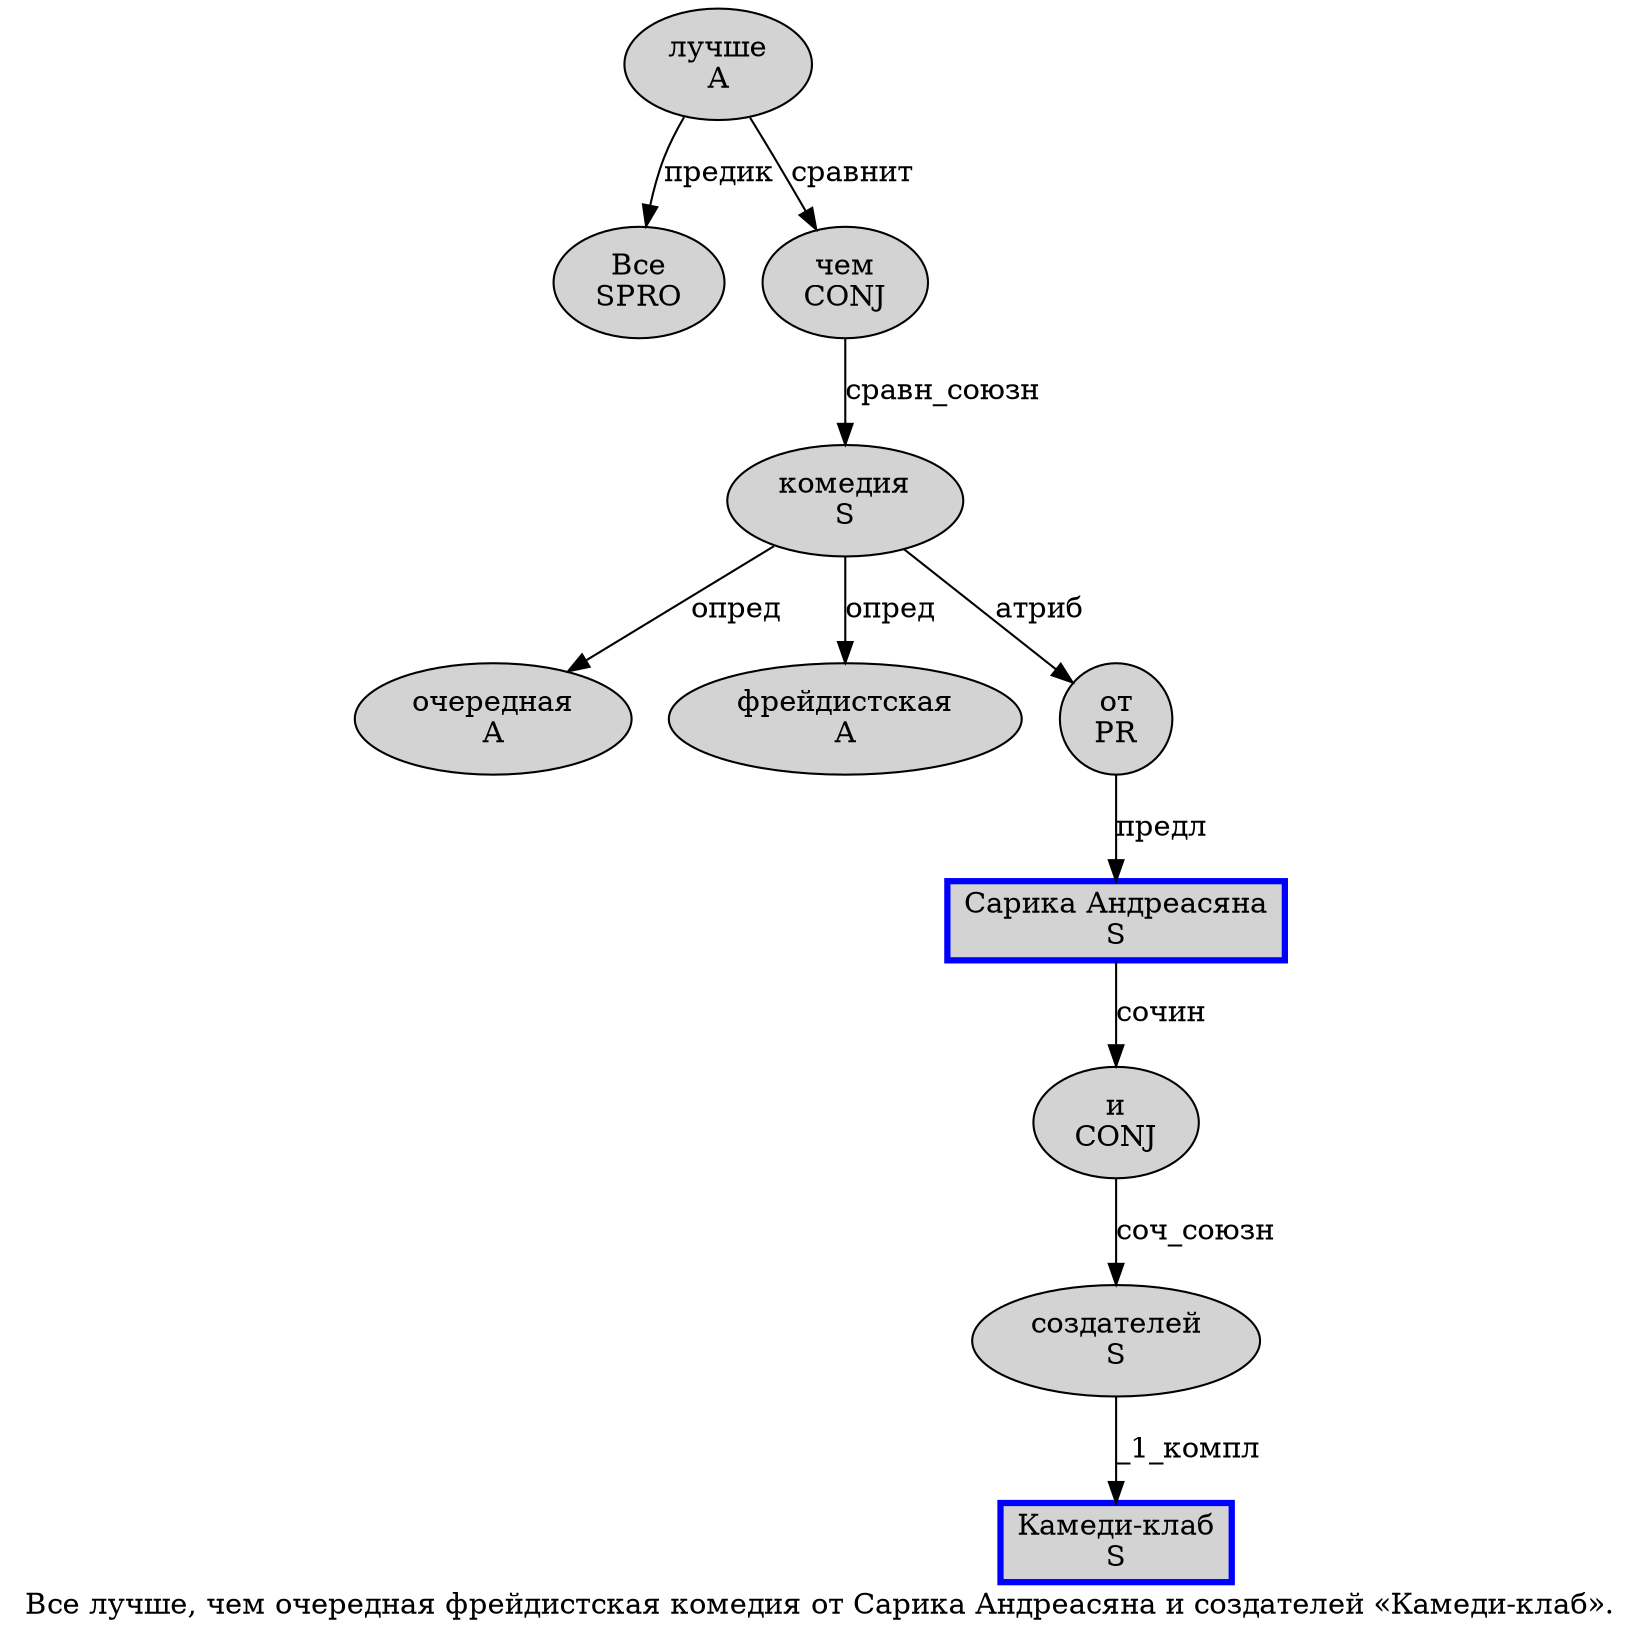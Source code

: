 digraph SENTENCE_3670 {
	graph [label="Все лучше, чем очередная фрейдистская комедия от Сарика Андреасяна и создателей «Камеди-клаб»."]
	node [style=filled]
		0 [label="Все
SPRO" color="" fillcolor=lightgray penwidth=1 shape=ellipse]
		1 [label="лучше
A" color="" fillcolor=lightgray penwidth=1 shape=ellipse]
		3 [label="чем
CONJ" color="" fillcolor=lightgray penwidth=1 shape=ellipse]
		4 [label="очередная
A" color="" fillcolor=lightgray penwidth=1 shape=ellipse]
		5 [label="фрейдистская
A" color="" fillcolor=lightgray penwidth=1 shape=ellipse]
		6 [label="комедия
S" color="" fillcolor=lightgray penwidth=1 shape=ellipse]
		7 [label="от
PR" color="" fillcolor=lightgray penwidth=1 shape=ellipse]
		8 [label="Сарика Андреасяна
S" color=blue fillcolor=lightgray penwidth=3 shape=box]
		9 [label="и
CONJ" color="" fillcolor=lightgray penwidth=1 shape=ellipse]
		10 [label="создателей
S" color="" fillcolor=lightgray penwidth=1 shape=ellipse]
		12 [label="Камеди-клаб
S" color=blue fillcolor=lightgray penwidth=3 shape=box]
			10 -> 12 [label="_1_компл"]
			9 -> 10 [label="соч_союзн"]
			7 -> 8 [label="предл"]
			6 -> 4 [label="опред"]
			6 -> 5 [label="опред"]
			6 -> 7 [label="атриб"]
			8 -> 9 [label="сочин"]
			1 -> 0 [label="предик"]
			1 -> 3 [label="сравнит"]
			3 -> 6 [label="сравн_союзн"]
}